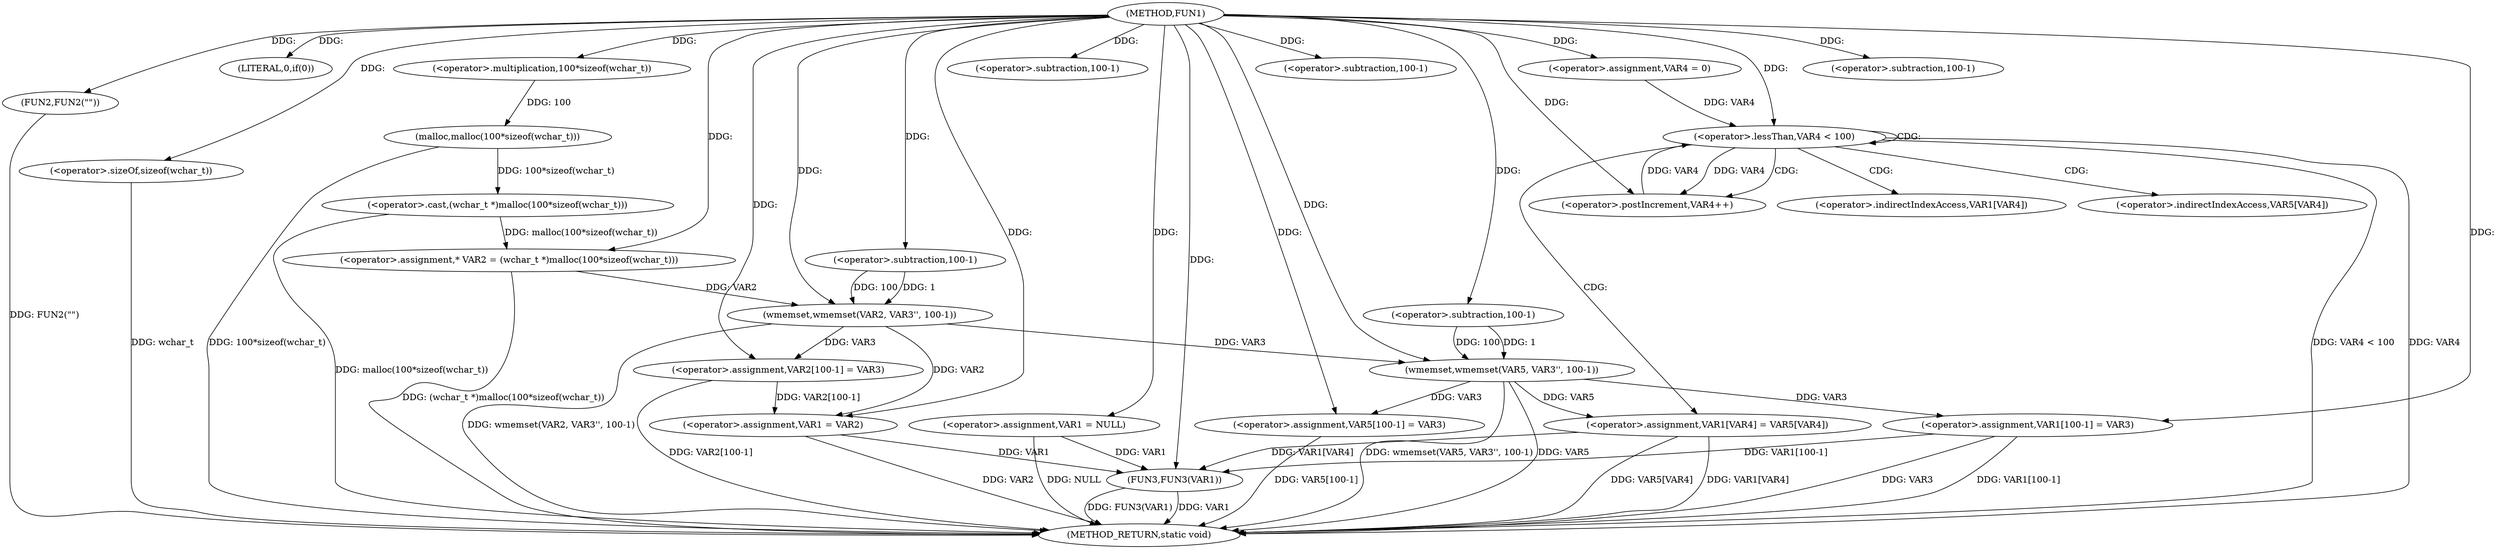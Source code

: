 digraph FUN1 {  
"1000100" [label = "(METHOD,FUN1)" ]
"1000182" [label = "(METHOD_RETURN,static void)" ]
"1000103" [label = "(<operator>.assignment,VAR1 = NULL)" ]
"1000107" [label = "(LITERAL,0,if(0))" ]
"1000109" [label = "(FUN2,FUN2(\"\"))" ]
"1000115" [label = "(<operator>.assignment,* VAR2 = (wchar_t *)malloc(100*sizeof(wchar_t)))" ]
"1000117" [label = "(<operator>.cast,(wchar_t *)malloc(100*sizeof(wchar_t)))" ]
"1000119" [label = "(malloc,malloc(100*sizeof(wchar_t)))" ]
"1000120" [label = "(<operator>.multiplication,100*sizeof(wchar_t))" ]
"1000122" [label = "(<operator>.sizeOf,sizeof(wchar_t))" ]
"1000124" [label = "(wmemset,wmemset(VAR2, VAR3'', 100-1))" ]
"1000127" [label = "(<operator>.subtraction,100-1)" ]
"1000130" [label = "(<operator>.assignment,VAR2[100-1] = VAR3)" ]
"1000133" [label = "(<operator>.subtraction,100-1)" ]
"1000137" [label = "(<operator>.assignment,VAR1 = VAR2)" ]
"1000143" [label = "(wmemset,wmemset(VAR5, VAR3'', 100-1))" ]
"1000146" [label = "(<operator>.subtraction,100-1)" ]
"1000149" [label = "(<operator>.assignment,VAR5[100-1] = VAR3)" ]
"1000152" [label = "(<operator>.subtraction,100-1)" ]
"1000157" [label = "(<operator>.assignment,VAR4 = 0)" ]
"1000160" [label = "(<operator>.lessThan,VAR4 < 100)" ]
"1000163" [label = "(<operator>.postIncrement,VAR4++)" ]
"1000166" [label = "(<operator>.assignment,VAR1[VAR4] = VAR5[VAR4])" ]
"1000173" [label = "(<operator>.assignment,VAR1[100-1] = VAR3)" ]
"1000176" [label = "(<operator>.subtraction,100-1)" ]
"1000180" [label = "(FUN3,FUN3(VAR1))" ]
"1000167" [label = "(<operator>.indirectIndexAccess,VAR1[VAR4])" ]
"1000170" [label = "(<operator>.indirectIndexAccess,VAR5[VAR4])" ]
  "1000115" -> "1000182"  [ label = "DDG: (wchar_t *)malloc(100*sizeof(wchar_t))"] 
  "1000173" -> "1000182"  [ label = "DDG: VAR3"] 
  "1000103" -> "1000182"  [ label = "DDG: NULL"] 
  "1000160" -> "1000182"  [ label = "DDG: VAR4 < 100"] 
  "1000180" -> "1000182"  [ label = "DDG: VAR1"] 
  "1000117" -> "1000182"  [ label = "DDG: malloc(100*sizeof(wchar_t))"] 
  "1000160" -> "1000182"  [ label = "DDG: VAR4"] 
  "1000122" -> "1000182"  [ label = "DDG: wchar_t"] 
  "1000137" -> "1000182"  [ label = "DDG: VAR2"] 
  "1000143" -> "1000182"  [ label = "DDG: VAR5"] 
  "1000166" -> "1000182"  [ label = "DDG: VAR1[VAR4]"] 
  "1000180" -> "1000182"  [ label = "DDG: FUN3(VAR1)"] 
  "1000119" -> "1000182"  [ label = "DDG: 100*sizeof(wchar_t)"] 
  "1000143" -> "1000182"  [ label = "DDG: wmemset(VAR5, VAR3'', 100-1)"] 
  "1000166" -> "1000182"  [ label = "DDG: VAR5[VAR4]"] 
  "1000149" -> "1000182"  [ label = "DDG: VAR5[100-1]"] 
  "1000173" -> "1000182"  [ label = "DDG: VAR1[100-1]"] 
  "1000109" -> "1000182"  [ label = "DDG: FUN2(\"\")"] 
  "1000130" -> "1000182"  [ label = "DDG: VAR2[100-1]"] 
  "1000124" -> "1000182"  [ label = "DDG: wmemset(VAR2, VAR3'', 100-1)"] 
  "1000100" -> "1000103"  [ label = "DDG: "] 
  "1000100" -> "1000107"  [ label = "DDG: "] 
  "1000100" -> "1000109"  [ label = "DDG: "] 
  "1000117" -> "1000115"  [ label = "DDG: malloc(100*sizeof(wchar_t))"] 
  "1000100" -> "1000115"  [ label = "DDG: "] 
  "1000119" -> "1000117"  [ label = "DDG: 100*sizeof(wchar_t)"] 
  "1000120" -> "1000119"  [ label = "DDG: 100"] 
  "1000100" -> "1000120"  [ label = "DDG: "] 
  "1000100" -> "1000122"  [ label = "DDG: "] 
  "1000115" -> "1000124"  [ label = "DDG: VAR2"] 
  "1000100" -> "1000124"  [ label = "DDG: "] 
  "1000127" -> "1000124"  [ label = "DDG: 100"] 
  "1000127" -> "1000124"  [ label = "DDG: 1"] 
  "1000100" -> "1000127"  [ label = "DDG: "] 
  "1000124" -> "1000130"  [ label = "DDG: VAR3"] 
  "1000100" -> "1000130"  [ label = "DDG: "] 
  "1000100" -> "1000133"  [ label = "DDG: "] 
  "1000124" -> "1000137"  [ label = "DDG: VAR2"] 
  "1000130" -> "1000137"  [ label = "DDG: VAR2[100-1]"] 
  "1000100" -> "1000137"  [ label = "DDG: "] 
  "1000100" -> "1000143"  [ label = "DDG: "] 
  "1000124" -> "1000143"  [ label = "DDG: VAR3"] 
  "1000146" -> "1000143"  [ label = "DDG: 100"] 
  "1000146" -> "1000143"  [ label = "DDG: 1"] 
  "1000100" -> "1000146"  [ label = "DDG: "] 
  "1000143" -> "1000149"  [ label = "DDG: VAR3"] 
  "1000100" -> "1000149"  [ label = "DDG: "] 
  "1000100" -> "1000152"  [ label = "DDG: "] 
  "1000100" -> "1000157"  [ label = "DDG: "] 
  "1000163" -> "1000160"  [ label = "DDG: VAR4"] 
  "1000157" -> "1000160"  [ label = "DDG: VAR4"] 
  "1000100" -> "1000160"  [ label = "DDG: "] 
  "1000160" -> "1000163"  [ label = "DDG: VAR4"] 
  "1000100" -> "1000163"  [ label = "DDG: "] 
  "1000143" -> "1000166"  [ label = "DDG: VAR5"] 
  "1000100" -> "1000173"  [ label = "DDG: "] 
  "1000143" -> "1000173"  [ label = "DDG: VAR3"] 
  "1000100" -> "1000176"  [ label = "DDG: "] 
  "1000103" -> "1000180"  [ label = "DDG: VAR1"] 
  "1000166" -> "1000180"  [ label = "DDG: VAR1[VAR4]"] 
  "1000137" -> "1000180"  [ label = "DDG: VAR1"] 
  "1000173" -> "1000180"  [ label = "DDG: VAR1[100-1]"] 
  "1000100" -> "1000180"  [ label = "DDG: "] 
  "1000160" -> "1000163"  [ label = "CDG: "] 
  "1000160" -> "1000167"  [ label = "CDG: "] 
  "1000160" -> "1000160"  [ label = "CDG: "] 
  "1000160" -> "1000170"  [ label = "CDG: "] 
  "1000160" -> "1000166"  [ label = "CDG: "] 
}
